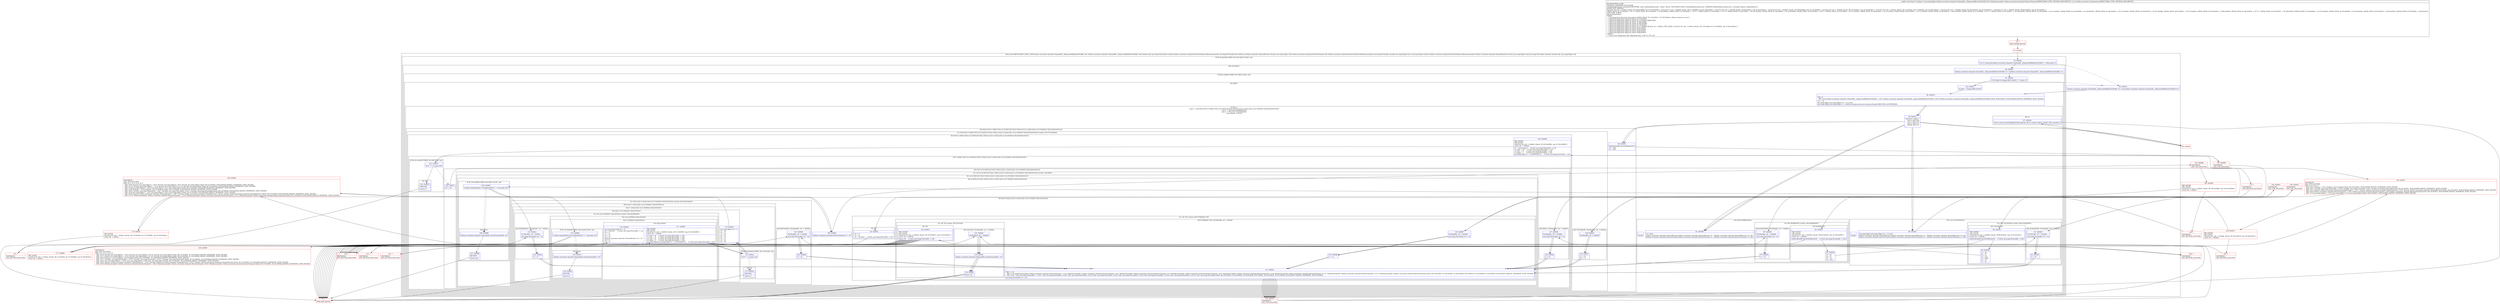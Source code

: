 digraph "CFG forkotlinx.coroutines.channels.ChannelsKt__DeprecatedKt.lastOrNull(Lkotlinx\/coroutines\/channels\/ReceiveChannel;Lkotlin\/coroutines\/Continuation;)Ljava\/lang\/Object;" {
subgraph cluster_Region_998138529 {
label = "R(4:(2:3|(3:5|6|7))|74|6|7) | DECL_VAR: kotlinx.coroutines.channels.ChannelsKt__DeprecatedKt$lastOrNull$1 null, kotlinx.coroutines.channels.ChannelsKt__DeprecatedKt$lastOrNull$1 null, boolean null, java.lang.Throwable cause$iv, kotlinx.coroutines.channels.ReceiveChannel $this$consume$iv, java.lang.Throwable e$iv, kotlinx.coroutines.channels.ChannelIterator iterator, java.lang.Object null, kotlinx.coroutines.channels.ReceiveChannel null, kotlinx.coroutines.channels.ReceiveChannel $this$consume$iv, java.lang.Throwable cause$iv, java.lang.Object last, java.lang.Object $result, kotlinx.coroutines.channels.ReceiveChannel $this$consume$iv, kotlinx.coroutines.channels.ChannelIterator iterator, java.lang.Object null, java.lang.Throwable cause$iv, boolean null, java.lang.Object null\l";
node [shape=record,color=blue];
subgraph cluster_IfRegion_61307793 {
label = "IF [B:79:0x0002] THEN: R(2:3|(3:5|6|7)) ELSE: null";
node [shape=record,color=blue];
Node_79 [shape=record,label="{79\:\ 0x0002|if ((r11 instanceof kotlinx.coroutines.channels.ChannelsKt__DeprecatedKt$lastOrNull$1) != false) goto L3\l}"];
subgraph cluster_Region_1146077069 {
label = "R(2:3|(3:5|6|7))";
node [shape=record,color=blue];
Node_80 [shape=record,label="{80\:\ 0x0004|kotlinx.coroutines.channels.ChannelsKt__DeprecatedKt$lastOrNull$1 r0 = (kotlinx.coroutines.channels.ChannelsKt__DeprecatedKt$lastOrNull$1) r11\l}"];
subgraph cluster_IfRegion_1153323864 {
label = "IF [B:81:0x000c] THEN: R(3:5|6|7) ELSE: null";
node [shape=record,color=blue];
Node_81 [shape=record,label="{81\:\ 0x000c|if ((r0.label & Integer.MIN_VALUE) != 0) goto L5\l}"];
subgraph cluster_Region_411015461 {
label = "R(3:5|6|7)";
node [shape=record,color=blue];
Node_82 [shape=record,label="{82\:\ 0x000e|r0.label \-= Integer.MIN_VALUE\l}"];
Node_84 [shape=record,label="{84\:\ 0x0019|PHI: r0 \l  PHI: (r0v2 kotlinx.coroutines.channels.ChannelsKt__DeprecatedKt$lastOrNull$1) = (r0v1 kotlinx.coroutines.channels.ChannelsKt__DeprecatedKt$lastOrNull$1), (r0v14 kotlinx.coroutines.channels.ChannelsKt__DeprecatedKt$lastOrNull$1) binds: [B:83:0x0014, B:82:0x000e] A[DONT_GENERATE, DONT_INLINE]\l|r11 = r0\ljava.lang.Object java.lang.Object r0 = r11.result\ljava.lang.Object java.lang.Object r1 = kotlin.coroutines.intrinsics.IntrinsicsKt.getCOROUTINE_SUSPENDED()\l}"];
subgraph cluster_SwitchRegion_27693249 {
label = "Switch: 4
 case 0 -> R(2:65|(2:67|(2:(1:69)|(2:70|(1:(2:(2:50|51)|(3:52|(1:55)|(2:21|(2:(1:23)|(2:24|(1:(2:(2:35|36)|(3:19|21|(0)(0))))))))))))))
 case 1 -> R(3:43|(3:45|46|(0)(0))|1)
 case 2 -> R(3:11|(3:13|14|(0)(0))|1)
 case default -> R(1:9)";
node [shape=record,color=blue];
Node_85 [shape=record,label="{85\:\ 0x0023|switch(r11.label) \{\l    case 0: goto L65;\l    case 1: goto L43;\l    case 2: goto L11;\l    default: goto L8;\l\}\l}"];
subgraph cluster_Region_1394108768 {
label = "R(2:65|(2:67|(2:(1:69)|(2:70|(1:(2:(2:50|51)|(3:52|(1:55)|(2:21|(2:(1:23)|(2:24|(1:(2:(2:35|36)|(3:19|21|(0)(0))))))))))))))";
node [shape=record,color=blue];
Node_99 [shape=record,label="{99\:\ 0x005f|kotlin.ResultKt.throwOnFailure(r0)\lr2 = false\lr4 = null\l}"];
subgraph cluster_TryCatchRegion_836986548 {
label = "Try: R(2:67|(2:(1:69)|(2:70|(1:(2:(2:50|51)|(3:52|(1:55)|(2:21|(2:(1:23)|(2:24|(1:(2:(2:35|36)|(3:19|21|(0)(0))))))))))))) catches: R(4:72|73|28|30)";
node [shape=record,color=blue];
subgraph cluster_Region_1225097534 {
label = "R(2:67|(2:(1:69)|(2:70|(1:(2:(2:50|51)|(3:52|(1:55)|(2:21|(2:(1:23)|(2:24|(1:(2:(2:35|36)|(3:19|21|(0)(0)))))))))))))";
node [shape=record,color=blue];
Node_100 [shape=record,label="{100\:\ 0x0069|TRY_ENTER\lTRY_LEAVE\lTryCatch #0 \{all \-\> 0x00e0, blocks: (B:100:0x0069), top: B:136:0x0069 \}\lCatch: all \-\> 0x00e0\l|r5 = r10.iterator()     \/\/ Catch: java.lang.Throwable \-\> Le0\lr11.L$0 = r10     \/\/ Catch: java.lang.Throwable \-\> Le0\lr11.L$1 = r5     \/\/ Catch: java.lang.Throwable \-\> Le0\lr11.label = 1     \/\/ Catch: java.lang.Throwable \-\> Le0\ljava.lang.Object r7 = r5.hasNext(r11)     \/\/ Catch: java.lang.Throwable \-\> Le0\l}"];
subgraph cluster_Region_1656773680 {
label = "R(2:(1:69)|(2:70|(1:(2:(2:50|51)|(3:52|(1:55)|(2:21|(2:(1:23)|(2:24|(1:(2:(2:35|36)|(3:19|21|(0)(0))))))))))))";
node [shape=record,color=blue];
subgraph cluster_IfRegion_345037744 {
label = "IF [B:101:0x0079] THEN: R(1:69) ELSE: null";
node [shape=record,color=blue];
Node_101 [shape=record,label="{101\:\ 0x0079|if (r7 == r1) goto L69\l}"];
subgraph cluster_Region_1024002767 {
label = "R(1:69)";
node [shape=record,color=blue];
Node_102 [shape=record,label="{102\:\ 0x007b|RETURN\l|return r1\l}"];
}
}
subgraph cluster_Region_712142037 {
label = "R(2:70|(1:(2:(2:50|51)|(3:52|(1:55)|(2:21|(2:(1:23)|(2:24|(1:(2:(2:35|36)|(3:19|21|(0)(0)))))))))))";
node [shape=record,color=blue];
Node_103 [shape=record,label="{103\:\ 0x007c|r6 = r10\l}"];
subgraph cluster_TryCatchRegion_1518589962 {
label = "Try: R(1:(2:(2:50|51)|(3:52|(1:55)|(2:21|(2:(1:23)|(2:24|(1:(2:(2:35|36)|(3:19|21|(0)(0)))))))))) catches: R(2:60|61)";
node [shape=record,color=blue];
subgraph cluster_Region_1813079185 {
label = "R(1:(2:(2:50|51)|(3:52|(1:55)|(2:21|(2:(1:23)|(2:24|(1:(2:(2:35|36)|(3:19|21|(0)(0))))))))))";
node [shape=record,color=blue];
subgraph cluster_Region_1181575521 {
label = "R(2:(2:50|51)|(3:52|(1:55)|(2:21|(2:(1:23)|(2:24|(1:(2:(2:35|36)|(3:19|21|(0)(0)))))))))";
node [shape=record,color=blue];
subgraph cluster_IfRegion_640457792 {
label = "IF [B:105:0x0085] THEN: R(2:50|51) ELSE: null";
node [shape=record,color=blue];
Node_105 [shape=record,label="{105\:\ 0x0085|if (((java.lang.Boolean) r7).booleanValue() == true) goto L52\l}"];
subgraph cluster_Region_1647006471 {
label = "R(2:50|51)";
node [shape=record,color=blue];
Node_106 [shape=record,label="{106\:\ 0x0088|kotlinx.coroutines.channels.ChannelsKt.cancelConsumed(r6, r4)\l}"];
Node_107 [shape=record,label="{107\:\ 0x008b|RETURN\l|return null\l}"];
}
}
subgraph cluster_Region_2108765223 {
label = "R(3:52|(1:55)|(2:21|(2:(1:23)|(2:24|(1:(2:(2:35|36)|(3:19|21|(0)(0))))))))";
node [shape=record,color=blue];
Node_108 [shape=record,label="{108\:\ 0x008c|kotlinx.coroutines.channels.ReceiveChannel r3 = r6\l}"];
subgraph cluster_TryCatchRegion_91850303 {
label = "Try: R(1:55) catches: R(4:57|58|28|(1:30))";
node [shape=record,color=blue];
subgraph cluster_Region_736185711 {
label = "R(1:55)";
node [shape=record,color=blue];
Node_110 [shape=record,label="{110\:\ 0x0091|r6 = r3\lr3 = r4\lr4 = r5.next()     \/\/ Catch: java.lang.Throwable \-\> Ld7\l}"];
}
subgraph cluster_Region_148546676 {
label = "R(4:57|58|28|(1:30)) | ExcHandler: all \-\> 0x00d7\l";
node [shape=record,color=blue];
Node_125 [shape=record,label="{125\:\ 0x00d7|ExcHandler: all \-\> 0x00d7\l|java.lang.Throwable r10 = th\l}"];
Node_126 [shape=record,label="{126\:\ 0x00d8|r1 = r3\l}"];
Node_131 [shape=record,label="{131\:\ 0x00e5|PHI: r1 r10 \l  PHI: (r1v6 '$this$consume$iv' kotlinx.coroutines.channels.ReceiveChannel) = (r1v2 '$this$consume$iv' kotlinx.coroutines.channels.ReceiveChannel), (r1v3 '$this$consume$iv' kotlinx.coroutines.channels.ReceiveChannel), (r1v4 '$this$consume$iv' kotlinx.coroutines.channels.ReceiveChannel), (r1v5 '$this$consume$iv' kotlinx.coroutines.channels.ReceiveChannel), (r1v8 '$this$consume$iv' kotlinx.coroutines.channels.ReceiveChannel), (r1v11 '$this$consume$iv' kotlinx.coroutines.channels.ReceiveChannel), (r1v13 '$this$consume$iv' kotlinx.coroutines.channels.ReceiveChannel) binds: [B:130:0x00e1, B:128:0x00dc, B:126:0x00d8, B:97:0x005c, B:124:0x00d5, B:122:0x00cb, B:92:0x0047] A[DONT_GENERATE, DONT_INLINE]\l  PHI: (r10v7 'e$iv' java.lang.Throwable) = (r10v1 'e$iv' java.lang.Throwable), (r10v3 'e$iv' java.lang.Throwable), (r10v4 'e$iv' java.lang.Throwable), (r10v6 'e$iv' java.lang.Throwable), (r10v9 'e$iv' java.lang.Throwable), (r10v10 'e$iv' java.lang.Throwable), (r10v12 'e$iv' java.lang.Throwable) binds: [B:130:0x00e1, B:128:0x00dc, B:126:0x00d8, B:97:0x005c, B:124:0x00d5, B:122:0x00cb, B:92:0x0047] A[DONT_GENERATE, DONT_INLINE]\l|java.lang.Throwable r3 = r10\l}"];
subgraph cluster_TryCatchRegion_678609296 {
label = "Try: R(1:30) catches: R(3:32|33|34)";
node [shape=record,color=blue];
subgraph cluster_Region_1795069506 {
label = "R(1:30)";
node [shape=record,color=blue];
Node_132 [shape=record,label="{132\:\ 0x00e7|TRY_ENTER\lTRY_LEAVE\lTryCatch #4 \{all \-\> 0x00e8, blocks: (B:132:0x00e7), top: B:144:0x00e7 \}\lCatch: all \-\> 0x00e8\l|throw r10     \/\/ Catch: java.lang.Throwable \-\> Le8\l}"];
}
subgraph cluster_Region_130204200 {
label = "R(3:32|33|34) | ExcHandler: all \-\> 0x00e8\l";
node [shape=record,color=blue];
Node_133 [shape=record,label="{133\:\ 0x00e8|ExcHandler: all \-\> 0x00e8\l}"];
Node_134 [shape=record,label="{134\:\ 0x00e9|kotlinx.coroutines.channels.ChannelsKt.cancelConsumed(r1, r3)\l}"];
Node_135 [shape=record,label="{135\:\ 0x00ec|throw r10\l}"];
}
}
}
}
subgraph cluster_TryCatchRegion_1383416689 {
label = "Try: R(2:21|(2:(1:23)|(2:24|(1:(2:(2:35|36)|(3:19|21|(0)(0))))))) catches: R(4:26|27|28|30)";
node [shape=record,color=blue];
subgraph cluster_Region_1888480324 {
label = "R(2:21|(2:(1:23)|(2:24|(1:(2:(2:35|36)|(3:19|21|(0)(0)))))))";
node [shape=record,color=blue];
Node_111 [shape=record,label="{111\:\ 0x0095|TRY_ENTER\lTRY_LEAVE\lTryCatch #1 \{all \-\> 0x00d4, blocks: (B:111:0x0095), top: B:138:0x0095 \}\lCatch: all \-\> 0x00d4\l|r11.L$0 = r6     \/\/ Catch: java.lang.Throwable \-\> Ld4\lr11.L$1 = r5     \/\/ Catch: java.lang.Throwable \-\> Ld4\lr11.L$2 = r4     \/\/ Catch: java.lang.Throwable \-\> Ld4\lr11.label = 2     \/\/ Catch: java.lang.Throwable \-\> Ld4\ljava.lang.Object java.lang.Object r7 = r5.hasNext(r11)     \/\/ Catch: java.lang.Throwable \-\> Ld4\l}"];
subgraph cluster_Region_469008254 {
label = "R(2:(1:23)|(2:24|(1:(2:(2:35|36)|(3:19|21|(0)(0))))))";
node [shape=record,color=blue];
subgraph cluster_IfRegion_1804993608 {
label = "IF [B:112:0x00a2] THEN: R(1:23) ELSE: null";
node [shape=record,color=blue];
Node_112 [shape=record,label="{112\:\ 0x00a2|if (r7 != r1) goto L24\l}"];
subgraph cluster_Region_884377618 {
label = "R(1:23)";
node [shape=record,color=blue];
Node_113 [shape=record,label="{113\:\ 0x00a4|RETURN\l|return r1\l}"];
}
}
subgraph cluster_Region_810223677 {
label = "R(2:24|(1:(2:(2:35|36)|(3:19|21|(0)(0)))))";
node [shape=record,color=blue];
Node_114 [shape=record,label="{114\:\ 0x00a5|java.lang.Object r8 = r1\lr1 = r0\lr0 = r7\lr7 = r6\lr6 = r5\lr5 = r4\lr4 = r3\lr3 = r2\lr2 = r8\l}"];
subgraph cluster_TryCatchRegion_624186321 {
label = "Try: R(1:(2:(2:35|36)|(3:19|21|(0)(0)))) catches: R(4:38|39|28|30)";
node [shape=record,color=blue];
subgraph cluster_Region_1004969395 {
label = "R(1:(2:(2:35|36)|(3:19|21|(0)(0))))";
node [shape=record,color=blue];
subgraph cluster_Region_1131425653 {
label = "R(2:(2:35|36)|(3:19|21|(0)(0)))";
node [shape=record,color=blue];
subgraph cluster_IfRegion_634282230 {
label = "IF [B:116:0x00b4] THEN: R(2:35|36) ELSE: null";
node [shape=record,color=blue];
Node_116 [shape=record,label="{116\:\ 0x00b4|if (((java.lang.Boolean) r0).booleanValue() == true) goto L18\l}"];
subgraph cluster_Region_2068293610 {
label = "R(2:35|36)";
node [shape=record,color=blue];
Node_119 [shape=record,label="{119\:\ 0x00c5|kotlinx.coroutines.channels.ChannelsKt.cancelConsumed(r7, r4)\l}"];
Node_120 [shape=record,label="{120\:\ 0x00c9|RETURN\l|return r5\l}"];
}
}
subgraph cluster_Region_350086593 {
label = "R(3:19|21|(0)(0))";
node [shape=record,color=blue];
Node_118 [shape=record,label="{118\:\ 0x00ba|java.lang.Throwable r8 = r4\lr4 = r6.next()     \/\/ Catch: java.lang.Throwable \-\> Lca\lr0 = r1\lr1 = r2\lr2 = r3\lr3 = r8\lkotlinx.coroutines.channels.ChannelIterator r9 = r6\lr6 = r7\lr5 = r9\l}"];
Node_111 [shape=record,label="{111\:\ 0x0095|TRY_ENTER\lTRY_LEAVE\lTryCatch #1 \{all \-\> 0x00d4, blocks: (B:111:0x0095), top: B:138:0x0095 \}\lCatch: all \-\> 0x00d4\l|r11.L$0 = r6     \/\/ Catch: java.lang.Throwable \-\> Ld4\lr11.L$1 = r5     \/\/ Catch: java.lang.Throwable \-\> Ld4\lr11.L$2 = r4     \/\/ Catch: java.lang.Throwable \-\> Ld4\lr11.label = 2     \/\/ Catch: java.lang.Throwable \-\> Ld4\ljava.lang.Object java.lang.Object r7 = r5.hasNext(r11)     \/\/ Catch: java.lang.Throwable \-\> Ld4\l}"];
subgraph cluster_IfRegion_652843119 {
label = "IF [B:112:0x00a2] THEN: R(0) ELSE: R(0)";
node [shape=record,color=blue];
Node_112 [shape=record,label="{112\:\ 0x00a2|if (r7 != r1) goto L24\l}"];
subgraph cluster_Region_2087377288 {
label = "R(0)";
node [shape=record,color=blue];
}
subgraph cluster_Region_1945028787 {
label = "R(0)";
node [shape=record,color=blue];
}
}
}
}
}
subgraph cluster_Region_1174536334 {
label = "R(4:38|39|28|30) | ExcHandler: all \-\> 0x00ca\l";
node [shape=record,color=blue];
Node_121 [shape=record,label="{121\:\ 0x00ca|ExcHandler: all \-\> 0x00ca\l|java.lang.Throwable r10 = th\l}"];
Node_122 [shape=record,label="{122\:\ 0x00cb|r1 = r7\l}"];
Node_131 [shape=record,label="{131\:\ 0x00e5|PHI: r1 r10 \l  PHI: (r1v6 '$this$consume$iv' kotlinx.coroutines.channels.ReceiveChannel) = (r1v2 '$this$consume$iv' kotlinx.coroutines.channels.ReceiveChannel), (r1v3 '$this$consume$iv' kotlinx.coroutines.channels.ReceiveChannel), (r1v4 '$this$consume$iv' kotlinx.coroutines.channels.ReceiveChannel), (r1v5 '$this$consume$iv' kotlinx.coroutines.channels.ReceiveChannel), (r1v8 '$this$consume$iv' kotlinx.coroutines.channels.ReceiveChannel), (r1v11 '$this$consume$iv' kotlinx.coroutines.channels.ReceiveChannel), (r1v13 '$this$consume$iv' kotlinx.coroutines.channels.ReceiveChannel) binds: [B:130:0x00e1, B:128:0x00dc, B:126:0x00d8, B:97:0x005c, B:124:0x00d5, B:122:0x00cb, B:92:0x0047] A[DONT_GENERATE, DONT_INLINE]\l  PHI: (r10v7 'e$iv' java.lang.Throwable) = (r10v1 'e$iv' java.lang.Throwable), (r10v3 'e$iv' java.lang.Throwable), (r10v4 'e$iv' java.lang.Throwable), (r10v6 'e$iv' java.lang.Throwable), (r10v9 'e$iv' java.lang.Throwable), (r10v10 'e$iv' java.lang.Throwable), (r10v12 'e$iv' java.lang.Throwable) binds: [B:130:0x00e1, B:128:0x00dc, B:126:0x00d8, B:97:0x005c, B:124:0x00d5, B:122:0x00cb, B:92:0x0047] A[DONT_GENERATE, DONT_INLINE]\l|java.lang.Throwable r3 = r10\l}"];
Node_132 [shape=record,label="{132\:\ 0x00e7|TRY_ENTER\lTRY_LEAVE\lTryCatch #4 \{all \-\> 0x00e8, blocks: (B:132:0x00e7), top: B:144:0x00e7 \}\lCatch: all \-\> 0x00e8\l|throw r10     \/\/ Catch: java.lang.Throwable \-\> Le8\l}"];
}
}
}
}
}
subgraph cluster_Region_748642677 {
label = "R(4:26|27|28|30) | ExcHandler: all \-\> 0x00d4\l";
node [shape=record,color=blue];
Node_123 [shape=record,label="{123\:\ 0x00d4|ExcHandler: all \-\> 0x00d4\l|java.lang.Throwable r10 = th\l}"];
Node_124 [shape=record,label="{124\:\ 0x00d5|r1 = r6\l}"];
Node_131 [shape=record,label="{131\:\ 0x00e5|PHI: r1 r10 \l  PHI: (r1v6 '$this$consume$iv' kotlinx.coroutines.channels.ReceiveChannel) = (r1v2 '$this$consume$iv' kotlinx.coroutines.channels.ReceiveChannel), (r1v3 '$this$consume$iv' kotlinx.coroutines.channels.ReceiveChannel), (r1v4 '$this$consume$iv' kotlinx.coroutines.channels.ReceiveChannel), (r1v5 '$this$consume$iv' kotlinx.coroutines.channels.ReceiveChannel), (r1v8 '$this$consume$iv' kotlinx.coroutines.channels.ReceiveChannel), (r1v11 '$this$consume$iv' kotlinx.coroutines.channels.ReceiveChannel), (r1v13 '$this$consume$iv' kotlinx.coroutines.channels.ReceiveChannel) binds: [B:130:0x00e1, B:128:0x00dc, B:126:0x00d8, B:97:0x005c, B:124:0x00d5, B:122:0x00cb, B:92:0x0047] A[DONT_GENERATE, DONT_INLINE]\l  PHI: (r10v7 'e$iv' java.lang.Throwable) = (r10v1 'e$iv' java.lang.Throwable), (r10v3 'e$iv' java.lang.Throwable), (r10v4 'e$iv' java.lang.Throwable), (r10v6 'e$iv' java.lang.Throwable), (r10v9 'e$iv' java.lang.Throwable), (r10v10 'e$iv' java.lang.Throwable), (r10v12 'e$iv' java.lang.Throwable) binds: [B:130:0x00e1, B:128:0x00dc, B:126:0x00d8, B:97:0x005c, B:124:0x00d5, B:122:0x00cb, B:92:0x0047] A[DONT_GENERATE, DONT_INLINE]\l|java.lang.Throwable r3 = r10\l}"];
Node_132 [shape=record,label="{132\:\ 0x00e7|TRY_ENTER\lTRY_LEAVE\lTryCatch #4 \{all \-\> 0x00e8, blocks: (B:132:0x00e7), top: B:144:0x00e7 \}\lCatch: all \-\> 0x00e8\l|throw r10     \/\/ Catch: java.lang.Throwable \-\> Le8\l}"];
}
}
}
}
}
subgraph cluster_Region_145513323 {
label = "R(2:60|61) | ExcHandler: all \-\> 0x00db\l";
node [shape=record,color=blue];
Node_127 [shape=record,label="{127\:\ 0x00db|ExcHandler: all \-\> 0x00db\l|java.lang.Throwable r10 = th\l}"];
Node_128 [shape=record,label="{128\:\ 0x00dc|r1 = r6\l}"];
}
}
}
}
}
subgraph cluster_Region_1396945167 {
label = "R(4:72|73|28|30) | ExcHandler: all \-\> 0x00e0\l";
node [shape=record,color=blue];
Node_129 [shape=record,label="{129\:\ 0x00e0|ExcHandler: all \-\> 0x00e0\l}"];
Node_130 [shape=record,label="{130\:\ 0x00e1|r1 = r10\lr10 = r1\l}"];
Node_131 [shape=record,label="{131\:\ 0x00e5|PHI: r1 r10 \l  PHI: (r1v6 '$this$consume$iv' kotlinx.coroutines.channels.ReceiveChannel) = (r1v2 '$this$consume$iv' kotlinx.coroutines.channels.ReceiveChannel), (r1v3 '$this$consume$iv' kotlinx.coroutines.channels.ReceiveChannel), (r1v4 '$this$consume$iv' kotlinx.coroutines.channels.ReceiveChannel), (r1v5 '$this$consume$iv' kotlinx.coroutines.channels.ReceiveChannel), (r1v8 '$this$consume$iv' kotlinx.coroutines.channels.ReceiveChannel), (r1v11 '$this$consume$iv' kotlinx.coroutines.channels.ReceiveChannel), (r1v13 '$this$consume$iv' kotlinx.coroutines.channels.ReceiveChannel) binds: [B:130:0x00e1, B:128:0x00dc, B:126:0x00d8, B:97:0x005c, B:124:0x00d5, B:122:0x00cb, B:92:0x0047] A[DONT_GENERATE, DONT_INLINE]\l  PHI: (r10v7 'e$iv' java.lang.Throwable) = (r10v1 'e$iv' java.lang.Throwable), (r10v3 'e$iv' java.lang.Throwable), (r10v4 'e$iv' java.lang.Throwable), (r10v6 'e$iv' java.lang.Throwable), (r10v9 'e$iv' java.lang.Throwable), (r10v10 'e$iv' java.lang.Throwable), (r10v12 'e$iv' java.lang.Throwable) binds: [B:130:0x00e1, B:128:0x00dc, B:126:0x00d8, B:97:0x005c, B:124:0x00d5, B:122:0x00cb, B:92:0x0047] A[DONT_GENERATE, DONT_INLINE]\l|java.lang.Throwable r3 = r10\l}"];
Node_132 [shape=record,label="{132\:\ 0x00e7|TRY_ENTER\lTRY_LEAVE\lTryCatch #4 \{all \-\> 0x00e8, blocks: (B:132:0x00e7), top: B:144:0x00e7 \}\lCatch: all \-\> 0x00e8\l|throw r10     \/\/ Catch: java.lang.Throwable \-\> Le8\l}"];
}
}
}
subgraph cluster_Region_558386947 {
label = "R(3:43|(3:45|46|(0)(0))|1)";
node [shape=record,color=blue];
Node_93 [shape=record,label="{93\:\ 0x0049|r2 = false\lkotlinx.coroutines.channels.ChannelIterator kotlinx.coroutines.channels.ChannelIterator r4 = (kotlinx.coroutines.channels.ChannelIterator) r11.L$1\lkotlinx.coroutines.channels.ReceiveChannel kotlinx.coroutines.channels.ReceiveChannel r5 = (kotlinx.coroutines.channels.ReceiveChannel) r11.L$0\l}"];
subgraph cluster_TryCatchRegion_824658492 {
label = "Try: R(3:45|46|(0)(0)) catches: R(4:63|64|28|30)";
node [shape=record,color=blue];
subgraph cluster_Region_516419448 {
label = "R(3:45|46|(0)(0))";
node [shape=record,color=blue];
Node_94 [shape=record,label="{94\:\ 0x0053|TRY_ENTER\lTRY_LEAVE\lTryCatch #7 \{all \-\> 0x005b, blocks: (B:94:0x0053), top: B:150:0x0053 \}\lCatch: all \-\> 0x005b\l|kotlin.ResultKt.throwOnFailure(r0)     \/\/ Catch: java.lang.Throwable \-\> L5b\l}"];
Node_95 [shape=record,label="{95\:\ 0x0056|r7 = r0\lr6 = r5\lr5 = r4\lr4 = null\l}"];
subgraph cluster_IfRegion_1998181125 {
label = "IF [B:105:0x0085] THEN: R(0) ELSE: R(0)";
node [shape=record,color=blue];
Node_105 [shape=record,label="{105\:\ 0x0085|if (((java.lang.Boolean) r7).booleanValue() == true) goto L52\l}"];
subgraph cluster_Region_1561719543 {
label = "R(0)";
node [shape=record,color=blue];
}
subgraph cluster_Region_1488650934 {
label = "R(0)";
node [shape=record,color=blue];
}
}
}
subgraph cluster_Region_1654288352 {
label = "R(4:63|64|28|30) | ExcHandler: all \-\> 0x005b\l";
node [shape=record,color=blue];
Node_96 [shape=record,label="{96\:\ 0x005b|ExcHandler: all \-\> 0x005b\l|java.lang.Throwable r10 = th\l}"];
Node_97 [shape=record,label="{97\:\ 0x005c|r1 = r5\l}"];
Node_131 [shape=record,label="{131\:\ 0x00e5|PHI: r1 r10 \l  PHI: (r1v6 '$this$consume$iv' kotlinx.coroutines.channels.ReceiveChannel) = (r1v2 '$this$consume$iv' kotlinx.coroutines.channels.ReceiveChannel), (r1v3 '$this$consume$iv' kotlinx.coroutines.channels.ReceiveChannel), (r1v4 '$this$consume$iv' kotlinx.coroutines.channels.ReceiveChannel), (r1v5 '$this$consume$iv' kotlinx.coroutines.channels.ReceiveChannel), (r1v8 '$this$consume$iv' kotlinx.coroutines.channels.ReceiveChannel), (r1v11 '$this$consume$iv' kotlinx.coroutines.channels.ReceiveChannel), (r1v13 '$this$consume$iv' kotlinx.coroutines.channels.ReceiveChannel) binds: [B:130:0x00e1, B:128:0x00dc, B:126:0x00d8, B:97:0x005c, B:124:0x00d5, B:122:0x00cb, B:92:0x0047] A[DONT_GENERATE, DONT_INLINE]\l  PHI: (r10v7 'e$iv' java.lang.Throwable) = (r10v1 'e$iv' java.lang.Throwable), (r10v3 'e$iv' java.lang.Throwable), (r10v4 'e$iv' java.lang.Throwable), (r10v6 'e$iv' java.lang.Throwable), (r10v9 'e$iv' java.lang.Throwable), (r10v10 'e$iv' java.lang.Throwable), (r10v12 'e$iv' java.lang.Throwable) binds: [B:130:0x00e1, B:128:0x00dc, B:126:0x00d8, B:97:0x005c, B:124:0x00d5, B:122:0x00cb, B:92:0x0047] A[DONT_GENERATE, DONT_INLINE]\l|java.lang.Throwable r3 = r10\l}"];
Node_132 [shape=record,label="{132\:\ 0x00e7|TRY_ENTER\lTRY_LEAVE\lTryCatch #4 \{all \-\> 0x00e8, blocks: (B:132:0x00e7), top: B:144:0x00e7 \}\lCatch: all \-\> 0x00e8\l|throw r10     \/\/ Catch: java.lang.Throwable \-\> Le8\l}"];
}
}
Node_InsnContainer_1397151031 [shape=record,label="{|break\l}"];
}
subgraph cluster_Region_1143027301 {
label = "R(3:11|(3:13|14|(0)(0))|1)";
node [shape=record,color=blue];
Node_88 [shape=record,label="{88\:\ 0x002e|java.lang.Object java.lang.Object r4 = r11.L$2\lkotlinx.coroutines.channels.ChannelIterator kotlinx.coroutines.channels.ChannelIterator r5 = (kotlinx.coroutines.channels.ChannelIterator) r11.L$1\lkotlinx.coroutines.channels.ReceiveChannel kotlinx.coroutines.channels.ReceiveChannel r6 = (kotlinx.coroutines.channels.ReceiveChannel) r11.L$0\l}"];
subgraph cluster_TryCatchRegion_1795077537 {
label = "Try: R(3:13|14|(0)(0)) catches: R(4:41|42|28|30)";
node [shape=record,color=blue];
subgraph cluster_Region_1303151518 {
label = "R(3:13|14|(0)(0))";
node [shape=record,color=blue];
Node_89 [shape=record,label="{89\:\ 0x003a|TRY_ENTER\lTRY_LEAVE\lTryCatch #2 \{all \-\> 0x0046, blocks: (B:89:0x003a), top: B:140:0x003a \}\lCatch: all \-\> 0x0046\l|kotlin.ResultKt.throwOnFailure(r0)     \/\/ Catch: java.lang.Throwable \-\> L46\l}"];
Node_90 [shape=record,label="{90\:\ 0x003d|r7 = r6\lr6 = r5\lr5 = r4\lr4 = null\lr3 = false\lr2 = r1\lr1 = r0\l}"];
subgraph cluster_IfRegion_890068550 {
label = "IF [B:116:0x00b4] THEN: R(0) ELSE: R(0)";
node [shape=record,color=blue];
Node_116 [shape=record,label="{116\:\ 0x00b4|if (((java.lang.Boolean) r0).booleanValue() == true) goto L18\l}"];
subgraph cluster_Region_411983939 {
label = "R(0)";
node [shape=record,color=blue];
}
subgraph cluster_Region_413171542 {
label = "R(0)";
node [shape=record,color=blue];
}
}
}
subgraph cluster_Region_455537982 {
label = "R(4:41|42|28|30) | ExcHandler: all \-\> 0x0046\l";
node [shape=record,color=blue];
Node_91 [shape=record,label="{91\:\ 0x0046|ExcHandler: all \-\> 0x0046\l|java.lang.Throwable r10 = th\l}"];
Node_92 [shape=record,label="{92\:\ 0x0047|r1 = r6\l}"];
Node_131 [shape=record,label="{131\:\ 0x00e5|PHI: r1 r10 \l  PHI: (r1v6 '$this$consume$iv' kotlinx.coroutines.channels.ReceiveChannel) = (r1v2 '$this$consume$iv' kotlinx.coroutines.channels.ReceiveChannel), (r1v3 '$this$consume$iv' kotlinx.coroutines.channels.ReceiveChannel), (r1v4 '$this$consume$iv' kotlinx.coroutines.channels.ReceiveChannel), (r1v5 '$this$consume$iv' kotlinx.coroutines.channels.ReceiveChannel), (r1v8 '$this$consume$iv' kotlinx.coroutines.channels.ReceiveChannel), (r1v11 '$this$consume$iv' kotlinx.coroutines.channels.ReceiveChannel), (r1v13 '$this$consume$iv' kotlinx.coroutines.channels.ReceiveChannel) binds: [B:130:0x00e1, B:128:0x00dc, B:126:0x00d8, B:97:0x005c, B:124:0x00d5, B:122:0x00cb, B:92:0x0047] A[DONT_GENERATE, DONT_INLINE]\l  PHI: (r10v7 'e$iv' java.lang.Throwable) = (r10v1 'e$iv' java.lang.Throwable), (r10v3 'e$iv' java.lang.Throwable), (r10v4 'e$iv' java.lang.Throwable), (r10v6 'e$iv' java.lang.Throwable), (r10v9 'e$iv' java.lang.Throwable), (r10v10 'e$iv' java.lang.Throwable), (r10v12 'e$iv' java.lang.Throwable) binds: [B:130:0x00e1, B:128:0x00dc, B:126:0x00d8, B:97:0x005c, B:124:0x00d5, B:122:0x00cb, B:92:0x0047] A[DONT_GENERATE, DONT_INLINE]\l|java.lang.Throwable r3 = r10\l}"];
Node_132 [shape=record,label="{132\:\ 0x00e7|TRY_ENTER\lTRY_LEAVE\lTryCatch #4 \{all \-\> 0x00e8, blocks: (B:132:0x00e7), top: B:144:0x00e7 \}\lCatch: all \-\> 0x00e8\l|throw r10     \/\/ Catch: java.lang.Throwable \-\> Le8\l}"];
}
}
Node_InsnContainer_2108354072 [shape=record,label="{|break\l}"];
}
subgraph cluster_Region_1659244465 {
label = "R(1:9)";
node [shape=record,color=blue];
Node_87 [shape=record,label="{87\:\ 0x002d|throw new java.lang.IllegalStateException(\"call to 'resume' before 'invoke' with coroutine\")\l}"];
}
}
}
}
}
}
Node_83 [shape=record,label="{83\:\ 0x0014|kotlinx.coroutines.channels.ChannelsKt__DeprecatedKt$lastOrNull$1 r0 = new kotlinx.coroutines.channels.ChannelsKt__DeprecatedKt$lastOrNull$1(r11)\l}"];
Node_84 [shape=record,label="{84\:\ 0x0019|PHI: r0 \l  PHI: (r0v2 kotlinx.coroutines.channels.ChannelsKt__DeprecatedKt$lastOrNull$1) = (r0v1 kotlinx.coroutines.channels.ChannelsKt__DeprecatedKt$lastOrNull$1), (r0v14 kotlinx.coroutines.channels.ChannelsKt__DeprecatedKt$lastOrNull$1) binds: [B:83:0x0014, B:82:0x000e] A[DONT_GENERATE, DONT_INLINE]\l|r11 = r0\ljava.lang.Object java.lang.Object r0 = r11.result\ljava.lang.Object java.lang.Object r1 = kotlin.coroutines.intrinsics.IntrinsicsKt.getCOROUTINE_SUSPENDED()\l}"];
subgraph cluster_SwitchRegion_1271078761 {
label = "Switch: 0";
node [shape=record,color=blue];
Node_85 [shape=record,label="{85\:\ 0x0023|switch(r11.label) \{\l    case 0: goto L65;\l    case 1: goto L43;\l    case 2: goto L11;\l    default: goto L8;\l\}\l}"];
}
}
subgraph cluster_Region_455537982 {
label = "R(4:41|42|28|30) | ExcHandler: all \-\> 0x0046\l";
node [shape=record,color=blue];
Node_91 [shape=record,label="{91\:\ 0x0046|ExcHandler: all \-\> 0x0046\l|java.lang.Throwable r10 = th\l}"];
Node_92 [shape=record,label="{92\:\ 0x0047|r1 = r6\l}"];
Node_131 [shape=record,label="{131\:\ 0x00e5|PHI: r1 r10 \l  PHI: (r1v6 '$this$consume$iv' kotlinx.coroutines.channels.ReceiveChannel) = (r1v2 '$this$consume$iv' kotlinx.coroutines.channels.ReceiveChannel), (r1v3 '$this$consume$iv' kotlinx.coroutines.channels.ReceiveChannel), (r1v4 '$this$consume$iv' kotlinx.coroutines.channels.ReceiveChannel), (r1v5 '$this$consume$iv' kotlinx.coroutines.channels.ReceiveChannel), (r1v8 '$this$consume$iv' kotlinx.coroutines.channels.ReceiveChannel), (r1v11 '$this$consume$iv' kotlinx.coroutines.channels.ReceiveChannel), (r1v13 '$this$consume$iv' kotlinx.coroutines.channels.ReceiveChannel) binds: [B:130:0x00e1, B:128:0x00dc, B:126:0x00d8, B:97:0x005c, B:124:0x00d5, B:122:0x00cb, B:92:0x0047] A[DONT_GENERATE, DONT_INLINE]\l  PHI: (r10v7 'e$iv' java.lang.Throwable) = (r10v1 'e$iv' java.lang.Throwable), (r10v3 'e$iv' java.lang.Throwable), (r10v4 'e$iv' java.lang.Throwable), (r10v6 'e$iv' java.lang.Throwable), (r10v9 'e$iv' java.lang.Throwable), (r10v10 'e$iv' java.lang.Throwable), (r10v12 'e$iv' java.lang.Throwable) binds: [B:130:0x00e1, B:128:0x00dc, B:126:0x00d8, B:97:0x005c, B:124:0x00d5, B:122:0x00cb, B:92:0x0047] A[DONT_GENERATE, DONT_INLINE]\l|java.lang.Throwable r3 = r10\l}"];
Node_132 [shape=record,label="{132\:\ 0x00e7|TRY_ENTER\lTRY_LEAVE\lTryCatch #4 \{all \-\> 0x00e8, blocks: (B:132:0x00e7), top: B:144:0x00e7 \}\lCatch: all \-\> 0x00e8\l|throw r10     \/\/ Catch: java.lang.Throwable \-\> Le8\l}"];
}
subgraph cluster_Region_1654288352 {
label = "R(4:63|64|28|30) | ExcHandler: all \-\> 0x005b\l";
node [shape=record,color=blue];
Node_96 [shape=record,label="{96\:\ 0x005b|ExcHandler: all \-\> 0x005b\l|java.lang.Throwable r10 = th\l}"];
Node_97 [shape=record,label="{97\:\ 0x005c|r1 = r5\l}"];
Node_131 [shape=record,label="{131\:\ 0x00e5|PHI: r1 r10 \l  PHI: (r1v6 '$this$consume$iv' kotlinx.coroutines.channels.ReceiveChannel) = (r1v2 '$this$consume$iv' kotlinx.coroutines.channels.ReceiveChannel), (r1v3 '$this$consume$iv' kotlinx.coroutines.channels.ReceiveChannel), (r1v4 '$this$consume$iv' kotlinx.coroutines.channels.ReceiveChannel), (r1v5 '$this$consume$iv' kotlinx.coroutines.channels.ReceiveChannel), (r1v8 '$this$consume$iv' kotlinx.coroutines.channels.ReceiveChannel), (r1v11 '$this$consume$iv' kotlinx.coroutines.channels.ReceiveChannel), (r1v13 '$this$consume$iv' kotlinx.coroutines.channels.ReceiveChannel) binds: [B:130:0x00e1, B:128:0x00dc, B:126:0x00d8, B:97:0x005c, B:124:0x00d5, B:122:0x00cb, B:92:0x0047] A[DONT_GENERATE, DONT_INLINE]\l  PHI: (r10v7 'e$iv' java.lang.Throwable) = (r10v1 'e$iv' java.lang.Throwable), (r10v3 'e$iv' java.lang.Throwable), (r10v4 'e$iv' java.lang.Throwable), (r10v6 'e$iv' java.lang.Throwable), (r10v9 'e$iv' java.lang.Throwable), (r10v10 'e$iv' java.lang.Throwable), (r10v12 'e$iv' java.lang.Throwable) binds: [B:130:0x00e1, B:128:0x00dc, B:126:0x00d8, B:97:0x005c, B:124:0x00d5, B:122:0x00cb, B:92:0x0047] A[DONT_GENERATE, DONT_INLINE]\l|java.lang.Throwable r3 = r10\l}"];
Node_132 [shape=record,label="{132\:\ 0x00e7|TRY_ENTER\lTRY_LEAVE\lTryCatch #4 \{all \-\> 0x00e8, blocks: (B:132:0x00e7), top: B:144:0x00e7 \}\lCatch: all \-\> 0x00e8\l|throw r10     \/\/ Catch: java.lang.Throwable \-\> Le8\l}"];
}
subgraph cluster_Region_1396945167 {
label = "R(4:72|73|28|30) | ExcHandler: all \-\> 0x00e0\l";
node [shape=record,color=blue];
Node_129 [shape=record,label="{129\:\ 0x00e0|ExcHandler: all \-\> 0x00e0\l}"];
Node_130 [shape=record,label="{130\:\ 0x00e1|r1 = r10\lr10 = r1\l}"];
Node_131 [shape=record,label="{131\:\ 0x00e5|PHI: r1 r10 \l  PHI: (r1v6 '$this$consume$iv' kotlinx.coroutines.channels.ReceiveChannel) = (r1v2 '$this$consume$iv' kotlinx.coroutines.channels.ReceiveChannel), (r1v3 '$this$consume$iv' kotlinx.coroutines.channels.ReceiveChannel), (r1v4 '$this$consume$iv' kotlinx.coroutines.channels.ReceiveChannel), (r1v5 '$this$consume$iv' kotlinx.coroutines.channels.ReceiveChannel), (r1v8 '$this$consume$iv' kotlinx.coroutines.channels.ReceiveChannel), (r1v11 '$this$consume$iv' kotlinx.coroutines.channels.ReceiveChannel), (r1v13 '$this$consume$iv' kotlinx.coroutines.channels.ReceiveChannel) binds: [B:130:0x00e1, B:128:0x00dc, B:126:0x00d8, B:97:0x005c, B:124:0x00d5, B:122:0x00cb, B:92:0x0047] A[DONT_GENERATE, DONT_INLINE]\l  PHI: (r10v7 'e$iv' java.lang.Throwable) = (r10v1 'e$iv' java.lang.Throwable), (r10v3 'e$iv' java.lang.Throwable), (r10v4 'e$iv' java.lang.Throwable), (r10v6 'e$iv' java.lang.Throwable), (r10v9 'e$iv' java.lang.Throwable), (r10v10 'e$iv' java.lang.Throwable), (r10v12 'e$iv' java.lang.Throwable) binds: [B:130:0x00e1, B:128:0x00dc, B:126:0x00d8, B:97:0x005c, B:124:0x00d5, B:122:0x00cb, B:92:0x0047] A[DONT_GENERATE, DONT_INLINE]\l|java.lang.Throwable r3 = r10\l}"];
Node_132 [shape=record,label="{132\:\ 0x00e7|TRY_ENTER\lTRY_LEAVE\lTryCatch #4 \{all \-\> 0x00e8, blocks: (B:132:0x00e7), top: B:144:0x00e7 \}\lCatch: all \-\> 0x00e8\l|throw r10     \/\/ Catch: java.lang.Throwable \-\> Le8\l}"];
}
subgraph cluster_Region_145513323 {
label = "R(2:60|61) | ExcHandler: all \-\> 0x00db\l";
node [shape=record,color=blue];
Node_127 [shape=record,label="{127\:\ 0x00db|ExcHandler: all \-\> 0x00db\l|java.lang.Throwable r10 = th\l}"];
Node_128 [shape=record,label="{128\:\ 0x00dc|r1 = r6\l}"];
}
subgraph cluster_Region_148546676 {
label = "R(4:57|58|28|(1:30)) | ExcHandler: all \-\> 0x00d7\l";
node [shape=record,color=blue];
Node_125 [shape=record,label="{125\:\ 0x00d7|ExcHandler: all \-\> 0x00d7\l|java.lang.Throwable r10 = th\l}"];
Node_126 [shape=record,label="{126\:\ 0x00d8|r1 = r3\l}"];
Node_131 [shape=record,label="{131\:\ 0x00e5|PHI: r1 r10 \l  PHI: (r1v6 '$this$consume$iv' kotlinx.coroutines.channels.ReceiveChannel) = (r1v2 '$this$consume$iv' kotlinx.coroutines.channels.ReceiveChannel), (r1v3 '$this$consume$iv' kotlinx.coroutines.channels.ReceiveChannel), (r1v4 '$this$consume$iv' kotlinx.coroutines.channels.ReceiveChannel), (r1v5 '$this$consume$iv' kotlinx.coroutines.channels.ReceiveChannel), (r1v8 '$this$consume$iv' kotlinx.coroutines.channels.ReceiveChannel), (r1v11 '$this$consume$iv' kotlinx.coroutines.channels.ReceiveChannel), (r1v13 '$this$consume$iv' kotlinx.coroutines.channels.ReceiveChannel) binds: [B:130:0x00e1, B:128:0x00dc, B:126:0x00d8, B:97:0x005c, B:124:0x00d5, B:122:0x00cb, B:92:0x0047] A[DONT_GENERATE, DONT_INLINE]\l  PHI: (r10v7 'e$iv' java.lang.Throwable) = (r10v1 'e$iv' java.lang.Throwable), (r10v3 'e$iv' java.lang.Throwable), (r10v4 'e$iv' java.lang.Throwable), (r10v6 'e$iv' java.lang.Throwable), (r10v9 'e$iv' java.lang.Throwable), (r10v10 'e$iv' java.lang.Throwable), (r10v12 'e$iv' java.lang.Throwable) binds: [B:130:0x00e1, B:128:0x00dc, B:126:0x00d8, B:97:0x005c, B:124:0x00d5, B:122:0x00cb, B:92:0x0047] A[DONT_GENERATE, DONT_INLINE]\l|java.lang.Throwable r3 = r10\l}"];
subgraph cluster_TryCatchRegion_678609296 {
label = "Try: R(1:30) catches: R(3:32|33|34)";
node [shape=record,color=blue];
subgraph cluster_Region_1795069506 {
label = "R(1:30)";
node [shape=record,color=blue];
Node_132 [shape=record,label="{132\:\ 0x00e7|TRY_ENTER\lTRY_LEAVE\lTryCatch #4 \{all \-\> 0x00e8, blocks: (B:132:0x00e7), top: B:144:0x00e7 \}\lCatch: all \-\> 0x00e8\l|throw r10     \/\/ Catch: java.lang.Throwable \-\> Le8\l}"];
}
subgraph cluster_Region_130204200 {
label = "R(3:32|33|34) | ExcHandler: all \-\> 0x00e8\l";
node [shape=record,color=blue];
Node_133 [shape=record,label="{133\:\ 0x00e8|ExcHandler: all \-\> 0x00e8\l}"];
Node_134 [shape=record,label="{134\:\ 0x00e9|kotlinx.coroutines.channels.ChannelsKt.cancelConsumed(r1, r3)\l}"];
Node_135 [shape=record,label="{135\:\ 0x00ec|throw r10\l}"];
}
}
}
subgraph cluster_Region_748642677 {
label = "R(4:26|27|28|30) | ExcHandler: all \-\> 0x00d4\l";
node [shape=record,color=blue];
Node_123 [shape=record,label="{123\:\ 0x00d4|ExcHandler: all \-\> 0x00d4\l|java.lang.Throwable r10 = th\l}"];
Node_124 [shape=record,label="{124\:\ 0x00d5|r1 = r6\l}"];
Node_131 [shape=record,label="{131\:\ 0x00e5|PHI: r1 r10 \l  PHI: (r1v6 '$this$consume$iv' kotlinx.coroutines.channels.ReceiveChannel) = (r1v2 '$this$consume$iv' kotlinx.coroutines.channels.ReceiveChannel), (r1v3 '$this$consume$iv' kotlinx.coroutines.channels.ReceiveChannel), (r1v4 '$this$consume$iv' kotlinx.coroutines.channels.ReceiveChannel), (r1v5 '$this$consume$iv' kotlinx.coroutines.channels.ReceiveChannel), (r1v8 '$this$consume$iv' kotlinx.coroutines.channels.ReceiveChannel), (r1v11 '$this$consume$iv' kotlinx.coroutines.channels.ReceiveChannel), (r1v13 '$this$consume$iv' kotlinx.coroutines.channels.ReceiveChannel) binds: [B:130:0x00e1, B:128:0x00dc, B:126:0x00d8, B:97:0x005c, B:124:0x00d5, B:122:0x00cb, B:92:0x0047] A[DONT_GENERATE, DONT_INLINE]\l  PHI: (r10v7 'e$iv' java.lang.Throwable) = (r10v1 'e$iv' java.lang.Throwable), (r10v3 'e$iv' java.lang.Throwable), (r10v4 'e$iv' java.lang.Throwable), (r10v6 'e$iv' java.lang.Throwable), (r10v9 'e$iv' java.lang.Throwable), (r10v10 'e$iv' java.lang.Throwable), (r10v12 'e$iv' java.lang.Throwable) binds: [B:130:0x00e1, B:128:0x00dc, B:126:0x00d8, B:97:0x005c, B:124:0x00d5, B:122:0x00cb, B:92:0x0047] A[DONT_GENERATE, DONT_INLINE]\l|java.lang.Throwable r3 = r10\l}"];
Node_132 [shape=record,label="{132\:\ 0x00e7|TRY_ENTER\lTRY_LEAVE\lTryCatch #4 \{all \-\> 0x00e8, blocks: (B:132:0x00e7), top: B:144:0x00e7 \}\lCatch: all \-\> 0x00e8\l|throw r10     \/\/ Catch: java.lang.Throwable \-\> Le8\l}"];
}
subgraph cluster_Region_1174536334 {
label = "R(4:38|39|28|30) | ExcHandler: all \-\> 0x00ca\l";
node [shape=record,color=blue];
Node_121 [shape=record,label="{121\:\ 0x00ca|ExcHandler: all \-\> 0x00ca\l|java.lang.Throwable r10 = th\l}"];
Node_122 [shape=record,label="{122\:\ 0x00cb|r1 = r7\l}"];
Node_131 [shape=record,label="{131\:\ 0x00e5|PHI: r1 r10 \l  PHI: (r1v6 '$this$consume$iv' kotlinx.coroutines.channels.ReceiveChannel) = (r1v2 '$this$consume$iv' kotlinx.coroutines.channels.ReceiveChannel), (r1v3 '$this$consume$iv' kotlinx.coroutines.channels.ReceiveChannel), (r1v4 '$this$consume$iv' kotlinx.coroutines.channels.ReceiveChannel), (r1v5 '$this$consume$iv' kotlinx.coroutines.channels.ReceiveChannel), (r1v8 '$this$consume$iv' kotlinx.coroutines.channels.ReceiveChannel), (r1v11 '$this$consume$iv' kotlinx.coroutines.channels.ReceiveChannel), (r1v13 '$this$consume$iv' kotlinx.coroutines.channels.ReceiveChannel) binds: [B:130:0x00e1, B:128:0x00dc, B:126:0x00d8, B:97:0x005c, B:124:0x00d5, B:122:0x00cb, B:92:0x0047] A[DONT_GENERATE, DONT_INLINE]\l  PHI: (r10v7 'e$iv' java.lang.Throwable) = (r10v1 'e$iv' java.lang.Throwable), (r10v3 'e$iv' java.lang.Throwable), (r10v4 'e$iv' java.lang.Throwable), (r10v6 'e$iv' java.lang.Throwable), (r10v9 'e$iv' java.lang.Throwable), (r10v10 'e$iv' java.lang.Throwable), (r10v12 'e$iv' java.lang.Throwable) binds: [B:130:0x00e1, B:128:0x00dc, B:126:0x00d8, B:97:0x005c, B:124:0x00d5, B:122:0x00cb, B:92:0x0047] A[DONT_GENERATE, DONT_INLINE]\l|java.lang.Throwable r3 = r10\l}"];
Node_132 [shape=record,label="{132\:\ 0x00e7|TRY_ENTER\lTRY_LEAVE\lTryCatch #4 \{all \-\> 0x00e8, blocks: (B:132:0x00e7), top: B:144:0x00e7 \}\lCatch: all \-\> 0x00e8\l|throw r10     \/\/ Catch: java.lang.Throwable \-\> Le8\l}"];
}
subgraph cluster_Region_130204200 {
label = "R(3:32|33|34) | ExcHandler: all \-\> 0x00e8\l";
node [shape=record,color=blue];
Node_133 [shape=record,label="{133\:\ 0x00e8|ExcHandler: all \-\> 0x00e8\l}"];
Node_134 [shape=record,label="{134\:\ 0x00e9|kotlinx.coroutines.channels.ChannelsKt.cancelConsumed(r1, r3)\l}"];
Node_135 [shape=record,label="{135\:\ 0x00ec|throw r10\l}"];
}
Node_76 [shape=record,color=red,label="{76\:\ ?|MTH_ENTER_BLOCK\l}"];
Node_78 [shape=record,color=red,label="{78\:\ 0x0000}"];
Node_86 [shape=record,color=red,label="{86\:\ 0x0026}"];
Node_77 [shape=record,color=red,label="{77\:\ ?|MTH_EXIT_BLOCK\l}"];
Node_140 [shape=record,color=red,label="{140\:\ 0x003a|SYNTHETIC\lEXC_TOP_SPLITTER\l}"];
Node_146 [shape=record,color=red,label="{146\:\ 0x00ae|SYNTHETIC\lEXC_TOP_SPLITTER\lPHI: r0 r1 r2 r3 r4 r5 r6 r7 \l  PHI: (r0v6 '$result' java.lang.Object) = (r0v5 '$result' java.lang.Object), (r0v3 '$result' java.lang.Object) binds: [B:114:0x00a5, B:90:0x003d] A[DONT_GENERATE, DONT_INLINE]\l  PHI: (r1v10 '$result' java.lang.Object) = (r1v9 '$result' java.lang.Object), (r1v14 '$result' java.lang.Object) binds: [B:114:0x00a5, B:90:0x003d] A[DONT_GENERATE, DONT_INLINE]\l  PHI: (r2v6 java.lang.Object) = (r2v5 java.lang.Object), (r2v11 java.lang.Object) binds: [B:114:0x00a5, B:90:0x003d] A[DONT_GENERATE, DONT_INLINE]\l  PHI: (r3v9 boolean) = (r3v8 boolean), (r3v12 boolean) binds: [B:114:0x00a5, B:90:0x003d] A[DONT_GENERATE, DONT_INLINE]\l  PHI: (r4v8 'cause$iv' java.lang.Throwable) = (r4v7 'cause$iv' java.lang.Throwable), (r4v11 'cause$iv' java.lang.Throwable) binds: [B:114:0x00a5, B:90:0x003d] A[DONT_GENERATE, DONT_INLINE]\l  PHI: (r5v8 java.lang.Object) = (r5v7 java.lang.Object), (r5v13 java.lang.Object) binds: [B:114:0x00a5, B:90:0x003d] A[DONT_GENERATE, DONT_INLINE]\l  PHI: (r6v8 'iterator' kotlinx.coroutines.channels.ChannelIterator) = (r6v7 'iterator' kotlinx.coroutines.channels.ChannelIterator), (r6v12 'iterator' kotlinx.coroutines.channels.ChannelIterator) binds: [B:114:0x00a5, B:90:0x003d] A[DONT_GENERATE, DONT_INLINE]\l  PHI: (r7v10 '$this$consume$iv' kotlinx.coroutines.channels.ReceiveChannel) = (r7v9 '$this$consume$iv' kotlinx.coroutines.channels.ReceiveChannel), (r7v11 '$this$consume$iv' kotlinx.coroutines.channels.ReceiveChannel) binds: [B:114:0x00a5, B:90:0x003d] A[DONT_GENERATE, DONT_INLINE]\l}"];
Node_115 [shape=record,color=red,label="{115\:\ 0x00ae|TRY_ENTER\lTryCatch #5 \{all \-\> 0x00ca, blocks: (B:115:0x00ae, B:117:0x00b6), top: B:146:0x00ae \}\lCatch: all \-\> 0x00ca\l}"];
Node_117 [shape=record,color=red,label="{117\:\ 0x00b6|TRY_LEAVE\lTryCatch #5 \{all \-\> 0x00ca, blocks: (B:115:0x00ae, B:117:0x00b6), top: B:146:0x00ae \}\lCatch: all \-\> 0x00ca\l}"];
Node_138 [shape=record,color=red,label="{138\:\ 0x0095|SYNTHETIC\lEXC_TOP_SPLITTER\lPHI: r0 r1 r2 r3 r4 r5 r6 \l  PHI: (r0v4 '$result' java.lang.Object) = (r0v3 '$result' java.lang.Object), (r0v12 '$result' java.lang.Object) binds: [B:110:0x0091, B:118:0x00ba] A[DONT_GENERATE, DONT_INLINE]\l  PHI: (r1v7 '$result' java.lang.Object) = (r1v0 '$result' java.lang.Object), (r1v12 '$result' java.lang.Object) binds: [B:110:0x0091, B:118:0x00ba] A[DONT_GENERATE, DONT_INLINE]\l  PHI: (r2v4 boolean) = (r2v2 boolean), (r2v9 boolean) binds: [B:110:0x0091, B:118:0x00ba] A[DONT_GENERATE, DONT_INLINE]\l  PHI: (r3v7 'cause$iv' java.lang.Throwable) = (r3v5 'cause$iv' java.lang.Throwable), (r3v11 'cause$iv' java.lang.Throwable) binds: [B:110:0x0091, B:118:0x00ba] A[DONT_GENERATE, DONT_INLINE]\l  PHI: (r4v6 'last' java.lang.Object) = (r4v2 'last' java.lang.Object), (r4v9 'last' java.lang.Object) binds: [B:110:0x0091, B:118:0x00ba] A[DONT_GENERATE, DONT_INLINE]\l  PHI: (r5v6 'iterator' kotlinx.coroutines.channels.ChannelIterator) = (r5v2 'iterator' kotlinx.coroutines.channels.ChannelIterator), (r5v10 'iterator' kotlinx.coroutines.channels.ChannelIterator) binds: [B:110:0x0091, B:118:0x00ba] A[DONT_GENERATE, DONT_INLINE]\l  PHI: (r6v6 '$this$consume$iv' kotlinx.coroutines.channels.ReceiveChannel) = (r6v4 '$this$consume$iv' kotlinx.coroutines.channels.ReceiveChannel), (r6v9 '$this$consume$iv' kotlinx.coroutines.channels.ReceiveChannel) binds: [B:110:0x0091, B:118:0x00ba] A[DONT_GENERATE, DONT_INLINE]\l}"];
Node_139 [shape=record,color=red,label="{139\:\ ?|SYNTHETIC\lEXC_BOTTOM_SPLITTER\l}"];
Node_144 [shape=record,color=red,label="{144\:\ 0x00e7|SYNTHETIC\lEXC_TOP_SPLITTER\l}"];
Node_145 [shape=record,color=red,label="{145\:\ ?|SYNTHETIC\lEXC_BOTTOM_SPLITTER\l}"];
Node_147 [shape=record,color=red,label="{147\:\ ?|SYNTHETIC\lEXC_BOTTOM_SPLITTER\l}"];
Node_141 [shape=record,color=red,label="{141\:\ ?|SYNTHETIC\lEXC_BOTTOM_SPLITTER\l}"];
Node_150 [shape=record,color=red,label="{150\:\ 0x0053|SYNTHETIC\lEXC_TOP_SPLITTER\l}"];
Node_148 [shape=record,color=red,label="{148\:\ 0x007f|SYNTHETIC\lEXC_TOP_SPLITTER\lPHI: r2 r4 r5 r6 r7 \l  PHI: (r2v2 boolean) = (r2v1 boolean), (r2v3 boolean) binds: [B:103:0x007c, B:95:0x0056] A[DONT_GENERATE, DONT_INLINE]\l  PHI: (r4v1 'cause$iv' java.lang.Throwable) = (r4v0 'cause$iv' java.lang.Throwable), (r4v5 'cause$iv' java.lang.Throwable) binds: [B:103:0x007c, B:95:0x0056] A[DONT_GENERATE, DONT_INLINE]\l  PHI: (r5v2 'iterator' kotlinx.coroutines.channels.ChannelIterator) = (r5v1 'iterator' kotlinx.coroutines.channels.ChannelIterator), (r5v5 'iterator' kotlinx.coroutines.channels.ChannelIterator) binds: [B:103:0x007c, B:95:0x0056] A[DONT_GENERATE, DONT_INLINE]\l  PHI: (r6v2 kotlinx.coroutines.channels.ReceiveChannel) = (r6v1 kotlinx.coroutines.channels.ReceiveChannel), (r6v5 kotlinx.coroutines.channels.ReceiveChannel) binds: [B:103:0x007c, B:95:0x0056] A[DONT_GENERATE, DONT_INLINE]\l  PHI: (r7v3 java.lang.Object) = (r7v2 java.lang.Object), (r7v6 java.lang.Object) binds: [B:103:0x007c, B:95:0x0056] A[DONT_GENERATE, DONT_INLINE]\l}"];
Node_104 [shape=record,color=red,label="{104\:\ 0x007f|TRY_ENTER\lTRY_LEAVE\lTryCatch #6 \{all \-\> 0x00db, blocks: (B:104:0x007f), top: B:148:0x007f \}\lCatch: all \-\> 0x00db\l}"];
Node_142 [shape=record,color=red,label="{142\:\ 0x008d|SYNTHETIC\lEXC_TOP_SPLITTER\l}"];
Node_109 [shape=record,color=red,label="{109\:\ 0x008d|TRY_ENTER\lTRY_LEAVE\lTryCatch #3 \{all \-\> 0x00d7, blocks: (B:109:0x008d), top: B:142:0x008d \}\lCatch: all \-\> 0x00d7\l}"];
Node_143 [shape=record,color=red,label="{143\:\ ?|SYNTHETIC\lEXC_BOTTOM_SPLITTER\l}"];
Node_149 [shape=record,color=red,label="{149\:\ ?|SYNTHETIC\lEXC_BOTTOM_SPLITTER\l}"];
Node_151 [shape=record,color=red,label="{151\:\ ?|SYNTHETIC\lEXC_BOTTOM_SPLITTER\l}"];
Node_136 [shape=record,color=red,label="{136\:\ 0x0069|SYNTHETIC\lEXC_TOP_SPLITTER\l}"];
Node_137 [shape=record,color=red,label="{137\:\ ?|SYNTHETIC\lEXC_BOTTOM_SPLITTER\l}"];
MethodNode[shape=record,label="{public static final \/* synthetic *\/ java.lang.Object kotlinx.coroutines.channels.ChannelsKt__DeprecatedKt.lastOrNull((r10v0 '$this$consume$iv' kotlinx.coroutines.channels.ReceiveChannel A[IMMUTABLE_TYPE, METHOD_ARGUMENT]), (r11v0 kotlin.coroutines.Continuation A[IMMUTABLE_TYPE, METHOD_ARGUMENT]))  | INCONSISTENT_CODE\lMETHOD_CANDIDATE_FOR_INLINE\l\{Lkotlin\/Deprecated;=Annotation\{RUNTIME, type=Lkotlin\/Deprecated;, values=\{level=\{ENCODED_FIELD: Lkotlin\/DeprecationLevel;\-\>HIDDEN:Lkotlin\/DeprecationLevel;\}, message=Binary compatibility\}\}\}\lINLINE_NOT_NEEDED\lTryCatch #0 \{all \-\> 0x00e0, blocks: (B:100:0x0069), top: B:136:0x0069 \}, TryCatch #1 \{all \-\> 0x00d4, blocks: (B:111:0x0095), top: B:138:0x0095 \}, TryCatch #2 \{all \-\> 0x0046, blocks: (B:89:0x003a), top: B:140:0x003a \}, TryCatch #3 \{all \-\> 0x00d7, blocks: (B:109:0x008d), top: B:142:0x008d \}, TryCatch #4 \{all \-\> 0x00e8, blocks: (B:132:0x00e7), top: B:144:0x00e7 \}, TryCatch #5 \{all \-\> 0x00ca, blocks: (B:115:0x00ae, B:117:0x00b6), top: B:146:0x00ae \}, TryCatch #6 \{all \-\> 0x00db, blocks: (B:104:0x007f), top: B:148:0x007f \}, TryCatch #7 \{all \-\> 0x005b, blocks: (B:94:0x0053), top: B:150:0x0053 \}\lCROSS_EDGE: B:113:0x00a4 \-\> B:77:?, BACK_EDGE: B:114:0x00a5 \-\> B:146:0x00ae, CROSS_EDGE: B:132:0x00e7 \-\> B:77:?, CROSS_EDGE: B:135:0x00ec \-\> B:77:?, CROSS_EDGE: B:144:0x00e7 \-\> B:133:0x00e8, CROSS_EDGE: B:138:0x0095 \-\> B:123:0x00d4, CROSS_EDGE: B:120:0x00c9 \-\> B:77:?, CROSS_EDGE: B:122:0x00cb \-\> B:131:0x00e5, CROSS_EDGE: B:146:0x00ae \-\> B:121:0x00ca, CROSS_EDGE: B:92:0x0047 \-\> B:131:0x00e5, CROSS_EDGE: B:140:0x003a \-\> B:91:0x0046, CROSS_EDGE: B:107:0x008b \-\> B:77:?, CROSS_EDGE: B:110:0x0091 \-\> B:138:0x0095, CROSS_EDGE: B:126:0x00d8 \-\> B:131:0x00e5, CROSS_EDGE: B:142:0x008d \-\> B:125:0x00d7, CROSS_EDGE: B:128:0x00dc \-\> B:131:0x00e5, CROSS_EDGE: B:148:0x007f \-\> B:127:0x00db, CROSS_EDGE: B:97:0x005c \-\> B:131:0x00e5, CROSS_EDGE: B:150:0x0053 \-\> B:96:0x005b, CROSS_EDGE: B:102:0x007b \-\> B:77:?, CROSS_EDGE: B:103:0x007c \-\> B:148:0x007f, CROSS_EDGE: B:130:0x00e1 \-\> B:131:0x00e5, CROSS_EDGE: B:136:0x0069 \-\> B:129:0x00e0, CROSS_EDGE: B:83:0x0014 \-\> B:84:0x0019, CROSS_EDGE: B:79:0x0002 \-\> B:83:0x0014\lTYPE_VARS: EMPTY\lJadxCommentsAttr\{\l WARN: \l \-\> Unsupported multi\-entry loop pattern (BACK_EDGE: B:114:0x00a5 \-\> B:146:0x00ae). Please submit an issue!!!\l \-\> Removed duplicated region for block: B:114:0x00a5 \l \-\> Removed duplicated region for block: B:113:0x00a4 A[RETURN]\l \-\> Removed duplicated region for block: B:108:0x008c \l \-\> Removed duplicated region for block: B:106:0x0088 \l \-\> Removed duplicated region for block: B:119:0x00c5 \l \-\> Removed duplicated region for block: B:117:0x00b6 A[Catch: all \-\> 0x00ca, TRY_LEAVE, TryCatch #5 \{all \-\> 0x00ca, blocks: (B:115:0x00ae, B:117:0x00b6), top: B:146:0x00ae \}]\l \-\> Removed duplicated region for block: B:99:0x005f \l \-\> Removed duplicated region for block: B:93:0x0049 \l \-\> Removed duplicated region for block: B:88:0x002e \l \-\> Removed duplicated region for block: B:86:0x0026 \l DEBUG: \l \-\> Don't trust debug lines info. Repeating lines: [120=6, 573=4]\}\l}"];
MethodNode -> Node_76;Node_79 -> Node_80;
Node_79 -> Node_83[style=dashed];
Node_80 -> Node_81;
Node_81 -> Node_82;
Node_81 -> Node_83[style=dashed];
Node_82 -> Node_84;
Node_84 -> Node_85;
Node_85 -> Node_86;
Node_85 -> Node_88;
Node_85 -> Node_93;
Node_85 -> Node_99;
Node_99 -> Node_136;
Node_100 -> Node_101;
Node_100 -> Node_137;
Node_101 -> Node_102;
Node_101 -> Node_103[style=dashed];
Node_102 -> Node_77;
Node_103 -> Node_148;
Node_105 -> Node_106[style=dashed];
Node_105 -> Node_108;
Node_106 -> Node_107;
Node_107 -> Node_77;
Node_108 -> Node_142;
Node_110 -> Node_138;
Node_125 -> Node_126;
Node_126 -> Node_131;
Node_131 -> Node_144;
Node_132 -> Node_77;
Node_132 -> Node_145;
Node_133 -> Node_134;
Node_134 -> Node_135;
Node_135 -> Node_77;
Node_111 -> Node_112;
Node_111 -> Node_139;
Node_112 -> Node_113[style=dashed];
Node_112 -> Node_114;
Node_113 -> Node_77;
Node_114 -> Node_146;
Node_116 -> Node_117;
Node_116 -> Node_119[style=dashed];
Node_119 -> Node_120;
Node_120 -> Node_77;
Node_118 -> Node_138;
Node_111 -> Node_112;
Node_111 -> Node_139;
Node_112 -> Node_113[style=dashed];
Node_112 -> Node_114;
Node_121 -> Node_122;
Node_122 -> Node_131;
Node_131 -> Node_144;
Node_132 -> Node_77;
Node_132 -> Node_145;
Node_123 -> Node_124;
Node_124 -> Node_131;
Node_131 -> Node_144;
Node_132 -> Node_77;
Node_132 -> Node_145;
Node_127 -> Node_128;
Node_128 -> Node_131;
Node_129 -> Node_130;
Node_130 -> Node_131;
Node_131 -> Node_144;
Node_132 -> Node_77;
Node_132 -> Node_145;
Node_93 -> Node_150;
Node_94 -> Node_95;
Node_94 -> Node_151;
Node_95 -> Node_148;
Node_105 -> Node_106[style=dashed];
Node_105 -> Node_108;
Node_96 -> Node_97;
Node_97 -> Node_131;
Node_131 -> Node_144;
Node_132 -> Node_77;
Node_132 -> Node_145;
Node_88 -> Node_140;
Node_89 -> Node_90;
Node_89 -> Node_141;
Node_90 -> Node_146;
Node_116 -> Node_117;
Node_116 -> Node_119[style=dashed];
Node_91 -> Node_92;
Node_92 -> Node_131;
Node_131 -> Node_144;
Node_132 -> Node_77;
Node_132 -> Node_145;
Node_87 -> Node_77;
Node_83 -> Node_84;
Node_84 -> Node_85;
Node_85 -> Node_86;
Node_85 -> Node_88;
Node_85 -> Node_93;
Node_85 -> Node_99;
Node_91 -> Node_92;
Node_92 -> Node_131;
Node_131 -> Node_144;
Node_132 -> Node_77;
Node_132 -> Node_145;
Node_96 -> Node_97;
Node_97 -> Node_131;
Node_131 -> Node_144;
Node_132 -> Node_77;
Node_132 -> Node_145;
Node_129 -> Node_130;
Node_130 -> Node_131;
Node_131 -> Node_144;
Node_132 -> Node_77;
Node_132 -> Node_145;
Node_127 -> Node_128;
Node_128 -> Node_131;
Node_125 -> Node_126;
Node_126 -> Node_131;
Node_131 -> Node_144;
Node_132 -> Node_77;
Node_132 -> Node_145;
Node_133 -> Node_134;
Node_134 -> Node_135;
Node_135 -> Node_77;
Node_123 -> Node_124;
Node_124 -> Node_131;
Node_131 -> Node_144;
Node_132 -> Node_77;
Node_132 -> Node_145;
Node_121 -> Node_122;
Node_122 -> Node_131;
Node_131 -> Node_144;
Node_132 -> Node_77;
Node_132 -> Node_145;
Node_133 -> Node_134;
Node_134 -> Node_135;
Node_135 -> Node_77;
Node_76 -> Node_78;
Node_78 -> Node_79;
Node_86 -> Node_87;
Node_140 -> Node_89;
Node_140 -> Node_91;
Node_146 -> Node_115;
Node_146 -> Node_121;
Node_115 -> Node_116;
Node_115 -> Node_147;
Node_117 -> Node_118;
Node_138 -> Node_111;
Node_138 -> Node_123;
Node_139 -> Node_123;
Node_144 -> Node_132;
Node_144 -> Node_133;
Node_145 -> Node_133;
Node_147 -> Node_121;
Node_141 -> Node_91;
Node_150 -> Node_94;
Node_150 -> Node_96;
Node_148 -> Node_104;
Node_148 -> Node_127;
Node_104 -> Node_105;
Node_104 -> Node_149;
Node_142 -> Node_109;
Node_142 -> Node_125;
Node_109 -> Node_110;
Node_109 -> Node_143;
Node_143 -> Node_125;
Node_149 -> Node_127;
Node_151 -> Node_96;
Node_136 -> Node_100;
Node_136 -> Node_129;
Node_137 -> Node_129;
}

